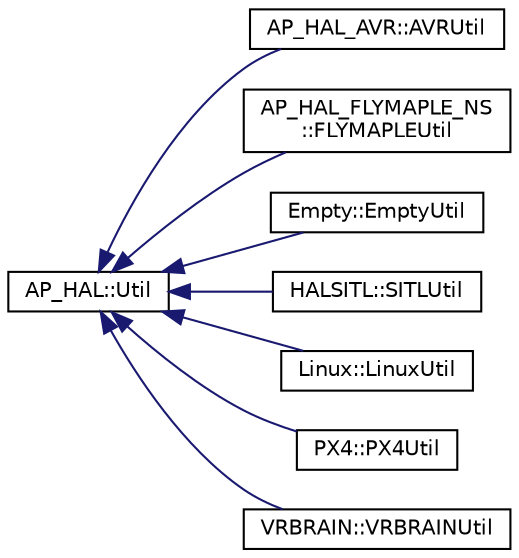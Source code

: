 digraph "Graphical Class Hierarchy"
{
 // INTERACTIVE_SVG=YES
  edge [fontname="Helvetica",fontsize="10",labelfontname="Helvetica",labelfontsize="10"];
  node [fontname="Helvetica",fontsize="10",shape=record];
  rankdir="LR";
  Node1 [label="AP_HAL::Util",height=0.2,width=0.4,color="black", fillcolor="white", style="filled",URL="$classAP__HAL_1_1Util.html"];
  Node1 -> Node2 [dir="back",color="midnightblue",fontsize="10",style="solid",fontname="Helvetica"];
  Node2 [label="AP_HAL_AVR::AVRUtil",height=0.2,width=0.4,color="black", fillcolor="white", style="filled",URL="$classAP__HAL__AVR_1_1AVRUtil.html"];
  Node1 -> Node3 [dir="back",color="midnightblue",fontsize="10",style="solid",fontname="Helvetica"];
  Node3 [label="AP_HAL_FLYMAPLE_NS\l::FLYMAPLEUtil",height=0.2,width=0.4,color="black", fillcolor="white", style="filled",URL="$classAP__HAL__FLYMAPLE__NS_1_1FLYMAPLEUtil.html"];
  Node1 -> Node4 [dir="back",color="midnightblue",fontsize="10",style="solid",fontname="Helvetica"];
  Node4 [label="Empty::EmptyUtil",height=0.2,width=0.4,color="black", fillcolor="white", style="filled",URL="$classEmpty_1_1EmptyUtil.html"];
  Node1 -> Node5 [dir="back",color="midnightblue",fontsize="10",style="solid",fontname="Helvetica"];
  Node5 [label="HALSITL::SITLUtil",height=0.2,width=0.4,color="black", fillcolor="white", style="filled",URL="$classHALSITL_1_1SITLUtil.html"];
  Node1 -> Node6 [dir="back",color="midnightblue",fontsize="10",style="solid",fontname="Helvetica"];
  Node6 [label="Linux::LinuxUtil",height=0.2,width=0.4,color="black", fillcolor="white", style="filled",URL="$classLinux_1_1LinuxUtil.html"];
  Node1 -> Node7 [dir="back",color="midnightblue",fontsize="10",style="solid",fontname="Helvetica"];
  Node7 [label="PX4::PX4Util",height=0.2,width=0.4,color="black", fillcolor="white", style="filled",URL="$classPX4_1_1PX4Util.html"];
  Node1 -> Node8 [dir="back",color="midnightblue",fontsize="10",style="solid",fontname="Helvetica"];
  Node8 [label="VRBRAIN::VRBRAINUtil",height=0.2,width=0.4,color="black", fillcolor="white", style="filled",URL="$classVRBRAIN_1_1VRBRAINUtil.html"];
}
